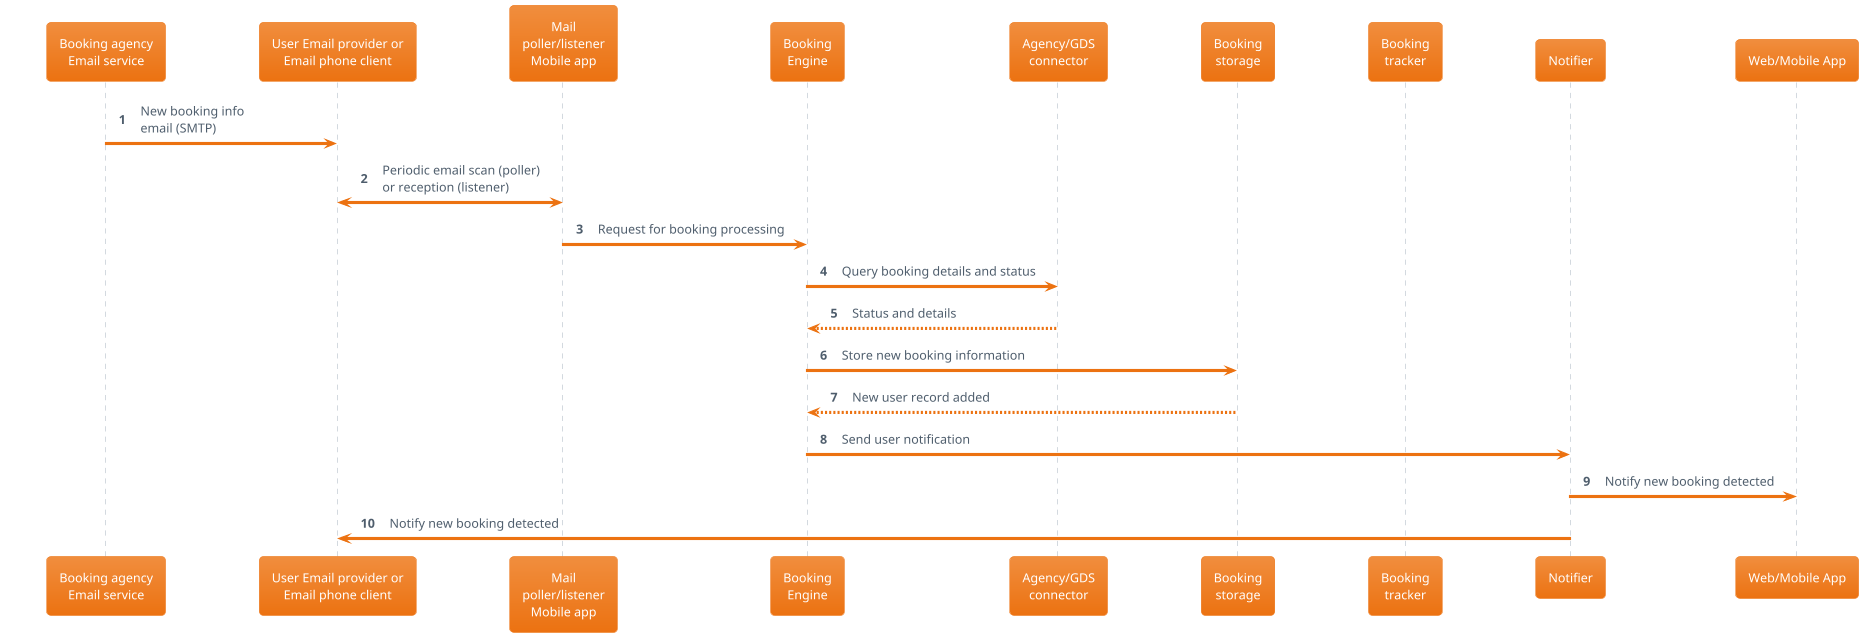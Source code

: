@startuml booking_added_via_email
!theme aws-orange

skinparam BackgroundColor white
skinparam actorstyle awesome
autonumber 1

'actor "User" as user
'participant "Mail\nfilterer" as mail_filterer
'participant "GDS\nconnector" as gds_connector
'participant "Sharer" as sharer
'participant "Social Media\nconnector" as social_connector
'participant "Help\nGateway" as help_gateway
'participant "Data\nExporter" as data_exporter
'participant "Analytics\nGenerator" as analytics_generator
'participant "Analytics\nStorage" as analytics_storage
'participant "Analytics\nExporter" as analytics_exporter
'participant "Web" as web

participant "Booking agency\nEmail service" as agency
participant "User Email provider or\nEmail phone client" as user_email
participant "Mail\npoller/listener\nMobile app" as mail_poller
participant "Booking\nEngine" as booking_engine
participant "Agency/GDS\nconnector" as agency_connector
participant "Booking\nstorage" as booking_storage
participant "Booking\ntracker" as booking_tracker
participant "Notifier" as notifier
participant "Web/Mobile App" as app


agency -> user_email: New booking info\nemail (SMTP)
mail_poller <-> user_email: Periodic email scan (poller)\nor reception (listener)
mail_poller -> booking_engine: Request for booking processing
booking_engine -> agency_connector: Query booking details and status
return Status and details
booking_engine -> booking_storage: Store new booking information
return New user record added
booking_engine -> notifier: Send user notification
notifier -> app: Notify new booking detected
notifier -> user_email: Notify new booking detected
@enduml

